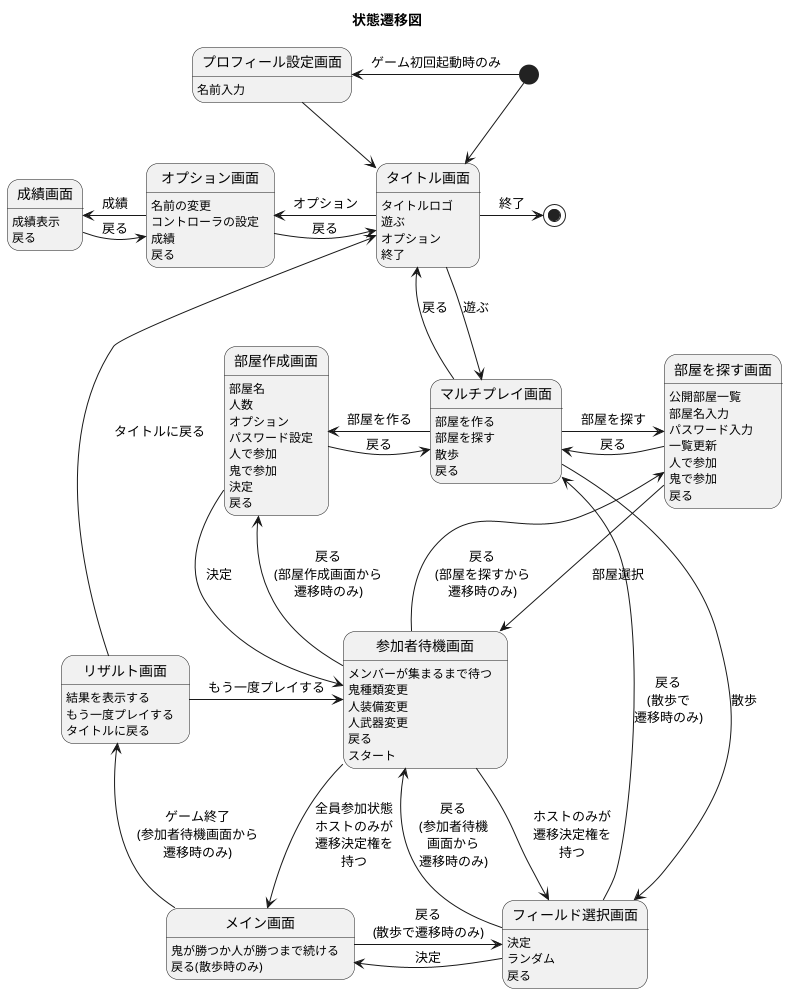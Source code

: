 @startuml

title 状態遷移図

'画面遷移'
[*] -left-> プロフィール設定画面 : ゲーム初回起動時のみ
[*] -down-> タイトル画面

プロフィール設定画面 -down-> タイトル画面

タイトル画面 -down-> マルチプレイ画面 : 遊ぶ
タイトル画面 -left-> オプション画面 : オプション
タイトル画面 -right-> [*] : 終了

オプション画面 -right-> タイトル画面 : 戻る
オプション画面 -left-> 成績画面 : 成績

成績画面 -right-> オプション画面 : 戻る

マルチプレイ画面 -left-> 部屋作成画面 : 部屋を作る
マルチプレイ画面 -right-> 部屋を探す画面 : 部屋を探す
マルチプレイ画面 -up-> タイトル画面 : 戻る
マルチプレイ画面 -down->フィールド選択画面 : 散歩

部屋作成画面 -down-> 参加者待機画面 : 決定
部屋作成画面 -right-> マルチプレイ画面 : 戻る

部屋を探す画面 -down-> 参加者待機画面 : 部屋選択
部屋を探す画面 -left-> マルチプレイ画面 : 戻る

参加者待機画面 -down-> メイン画面 : 全員参加状態\nホストのみが\n遷移決定権を\n持つ
参加者待機画面 -down-> フィールド選択画面 : ホストのみが\n遷移決定権を\n持つ
参加者待機画面 -up-> 部屋作成画面 : 戻る\n(部屋作成画面から\n遷移時のみ)
参加者待機画面 -up-> 部屋を探す画面 : 戻る\n(部屋を探すから\n遷移時のみ)

フィールド選択画面 -up-> 参加者待機画面 : 戻る\n(参加者待機\n画面から\n遷移時のみ)
フィールド選択画面 -up-> マルチプレイ画面 : 戻る\n(散歩で\n遷移時のみ)
フィールド選択画面 -left->メイン画面 : 決定

メイン画面 -up-> リザルト画面 : ゲーム終了\n(参加者待機画面から\n遷移時のみ)
メイン画面 -right->フィールド選択画面 : 戻る\n(散歩で遷移時のみ)

リザルト画面 -right-> 参加者待機画面 : もう一度プレイする
リザルト画面 -left-> タイトル画面 : タイトルに戻る


'各画面定義'
プロフィール設定画面 : 名前入力

タイトル画面 : タイトルロゴ
タイトル画面 : 遊ぶ
タイトル画面 : オプション
タイトル画面 : 終了

オプション画面 : 名前の変更
オプション画面 : コントローラの設定
オプション画面 : 成績
オプション画面 : 戻る

成績画面 : 成績表示
成績画面 : 戻る

マルチプレイ画面 : 部屋を作る
マルチプレイ画面 : 部屋を探す
マルチプレイ画面 : 散歩
マルチプレイ画面 : 戻る

部屋作成画面 : 部屋名
部屋作成画面 : 人数
部屋作成画面 : オプション
部屋作成画面 : パスワード設定
部屋作成画面 : 人で参加
部屋作成画面 : 鬼で参加
部屋作成画面 : 決定
部屋作成画面 : 戻る

部屋を探す画面 : 公開部屋一覧
部屋を探す画面 : 部屋名入力
部屋を探す画面 : パスワード入力
部屋を探す画面 : 一覧更新
部屋を探す画面 : 人で参加
部屋を探す画面 : 鬼で参加
部屋を探す画面 : 戻る

フィールド選択画面 : 決定
フィールド選択画面 : ランダム
フィールド選択画面 : 戻る

参加者待機画面 : メンバーが集まるまで待つ
参加者待機画面 : 鬼種類変更
参加者待機画面 : 人装備変更
参加者待機画面 : 人武器変更
参加者待機画面 : 戻る
参加者待機画面 : スタート

メイン画面 : 鬼が勝つか人が勝つまで続ける
メイン画面 : 戻る(散歩時のみ)

リザルト画面 : 結果を表示する
リザルト画面 : もう一度プレイする
リザルト画面 : タイトルに戻る

@enduml

